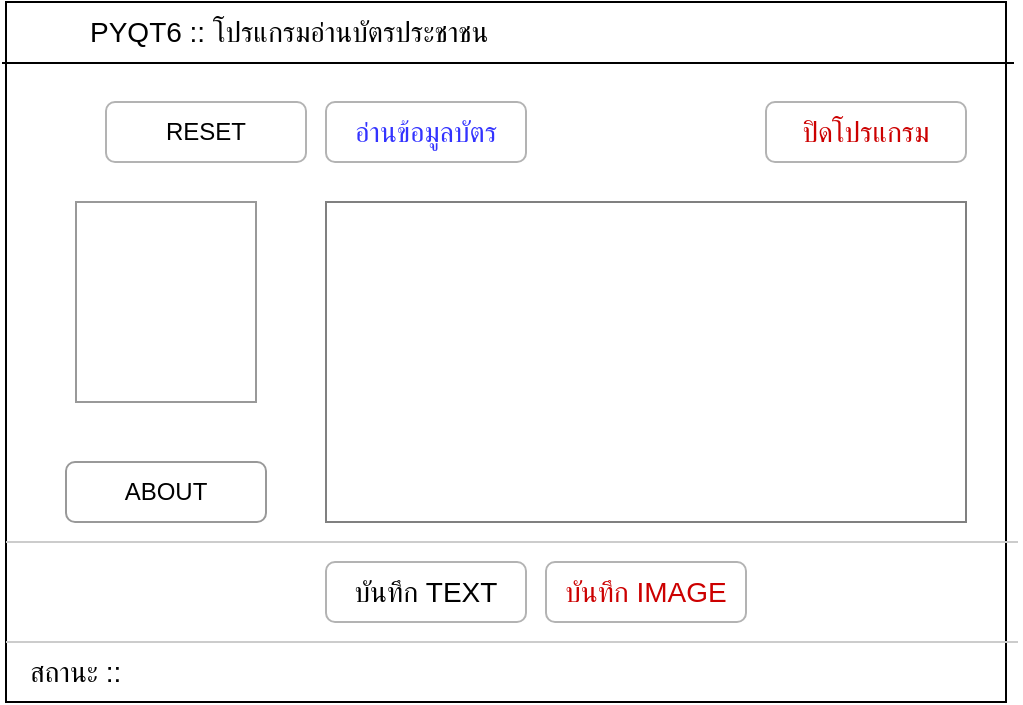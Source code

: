 <mxfile>
    <diagram id="qJRRZfczH_O7MpMnoV8t" name="Page-1">
        <mxGraphModel dx="826" dy="490" grid="1" gridSize="10" guides="1" tooltips="1" connect="1" arrows="1" fold="1" page="1" pageScale="1" pageWidth="850" pageHeight="1100" math="0" shadow="0">
            <root>
                <mxCell id="0"/>
                <mxCell id="1" parent="0"/>
                <mxCell id="2" value="" style="rounded=0;whiteSpace=wrap;html=1;fillColor=#FFFFFF;" vertex="1" parent="1">
                    <mxGeometry x="80" y="80" width="500" height="350" as="geometry"/>
                </mxCell>
                <mxCell id="3" value="" style="endArrow=none;html=1;exitX=-0.004;exitY=0.087;exitDx=0;exitDy=0;exitPerimeter=0;entryX=1.008;entryY=0.087;entryDx=0;entryDy=0;entryPerimeter=0;strokeColor=#000000;" edge="1" parent="1" source="2" target="2">
                    <mxGeometry width="50" height="50" relative="1" as="geometry">
                        <mxPoint x="400" y="280" as="sourcePoint"/>
                        <mxPoint x="450" y="230" as="targetPoint"/>
                    </mxGeometry>
                </mxCell>
                <mxCell id="5" value="" style="rounded=0;whiteSpace=wrap;html=1;fillColor=#FFFFFF;strokeColor=#808080;" vertex="1" parent="1">
                    <mxGeometry x="240" y="180" width="320" height="160" as="geometry"/>
                </mxCell>
                <mxCell id="6" value="&lt;font color=&quot;#000000&quot;&gt;RESET&lt;/font&gt;" style="rounded=1;whiteSpace=wrap;html=1;strokeColor=#B3B3B3;fillColor=#FFFFFF;" vertex="1" parent="1">
                    <mxGeometry x="130" y="130" width="100" height="30" as="geometry"/>
                </mxCell>
                <mxCell id="7" value="อ่านข้อมูลบัตร" style="rounded=1;whiteSpace=wrap;html=1;strokeColor=#B3B3B3;fillColor=#FFFFFF;fontColor=#3333FF;fontSize=14;" vertex="1" parent="1">
                    <mxGeometry x="240" y="130" width="100" height="30" as="geometry"/>
                </mxCell>
                <mxCell id="8" value="&lt;font style=&quot;font-size: 14px;&quot; color=&quot;#cc0000&quot;&gt;ปิดโปรแกรม&lt;/font&gt;" style="rounded=1;whiteSpace=wrap;html=1;strokeColor=#B3B3B3;fillColor=#FFFFFF;" vertex="1" parent="1">
                    <mxGeometry x="460" y="130" width="100" height="30" as="geometry"/>
                </mxCell>
                <mxCell id="9" value="" style="endArrow=none;html=1;exitX=-0.004;exitY=0.087;exitDx=0;exitDy=0;exitPerimeter=0;entryX=1.008;entryY=0.087;entryDx=0;entryDy=0;entryPerimeter=0;strokeColor=#CCCCCC;" edge="1" parent="1">
                    <mxGeometry width="50" height="50" relative="1" as="geometry">
                        <mxPoint x="80" y="350.0" as="sourcePoint"/>
                        <mxPoint x="586" y="350.0" as="targetPoint"/>
                    </mxGeometry>
                </mxCell>
                <mxCell id="10" value="" style="endArrow=none;html=1;exitX=-0.004;exitY=0.087;exitDx=0;exitDy=0;exitPerimeter=0;entryX=1.008;entryY=0.087;entryDx=0;entryDy=0;entryPerimeter=0;strokeColor=#CCCCCC;" edge="1" parent="1">
                    <mxGeometry width="50" height="50" relative="1" as="geometry">
                        <mxPoint x="80" y="400.0" as="sourcePoint"/>
                        <mxPoint x="586" y="400.0" as="targetPoint"/>
                    </mxGeometry>
                </mxCell>
                <mxCell id="11" value="ABOUT" style="rounded=1;whiteSpace=wrap;html=1;strokeColor=#999999;fillColor=#FFFFFF;fontColor=#000000;" vertex="1" parent="1">
                    <mxGeometry x="110" y="310" width="100" height="30" as="geometry"/>
                </mxCell>
                <mxCell id="12" value="&lt;font style=&quot;font-size: 14px;&quot; color=&quot;#000000&quot;&gt;บันทึก TEXT&lt;/font&gt;" style="rounded=1;whiteSpace=wrap;html=1;strokeColor=#B3B3B3;fillColor=#FFFFFF;" vertex="1" parent="1">
                    <mxGeometry x="240" y="360" width="100" height="30" as="geometry"/>
                </mxCell>
                <mxCell id="13" value="&lt;font color=&quot;#cc0000&quot; style=&quot;font-size: 14px;&quot;&gt;บันทึก IMAGE&lt;/font&gt;" style="rounded=1;whiteSpace=wrap;html=1;strokeColor=#B3B3B3;fillColor=#FFFFFF;" vertex="1" parent="1">
                    <mxGeometry x="350" y="360" width="100" height="30" as="geometry"/>
                </mxCell>
                <mxCell id="14" value="" style="rounded=0;whiteSpace=wrap;html=1;strokeColor=#999999;fillColor=#FFFFFF;" vertex="1" parent="1">
                    <mxGeometry x="115" y="180" width="90" height="100" as="geometry"/>
                </mxCell>
                <mxCell id="15" value="PYQT6 :: โปรแกรมอ่านบัตรประชาชน" style="text;html=1;strokeColor=none;fillColor=none;align=left;verticalAlign=middle;whiteSpace=wrap;rounded=0;fontSize=14;fontColor=#000000;" vertex="1" parent="1">
                    <mxGeometry x="120" y="80" width="250" height="30" as="geometry"/>
                </mxCell>
                <mxCell id="16" value="สถานะ ::" style="text;html=1;strokeColor=none;fillColor=none;align=left;verticalAlign=middle;whiteSpace=wrap;rounded=0;fontSize=14;fontColor=#000000;" vertex="1" parent="1">
                    <mxGeometry x="90" y="400" width="250" height="30" as="geometry"/>
                </mxCell>
            </root>
        </mxGraphModel>
    </diagram>
</mxfile>